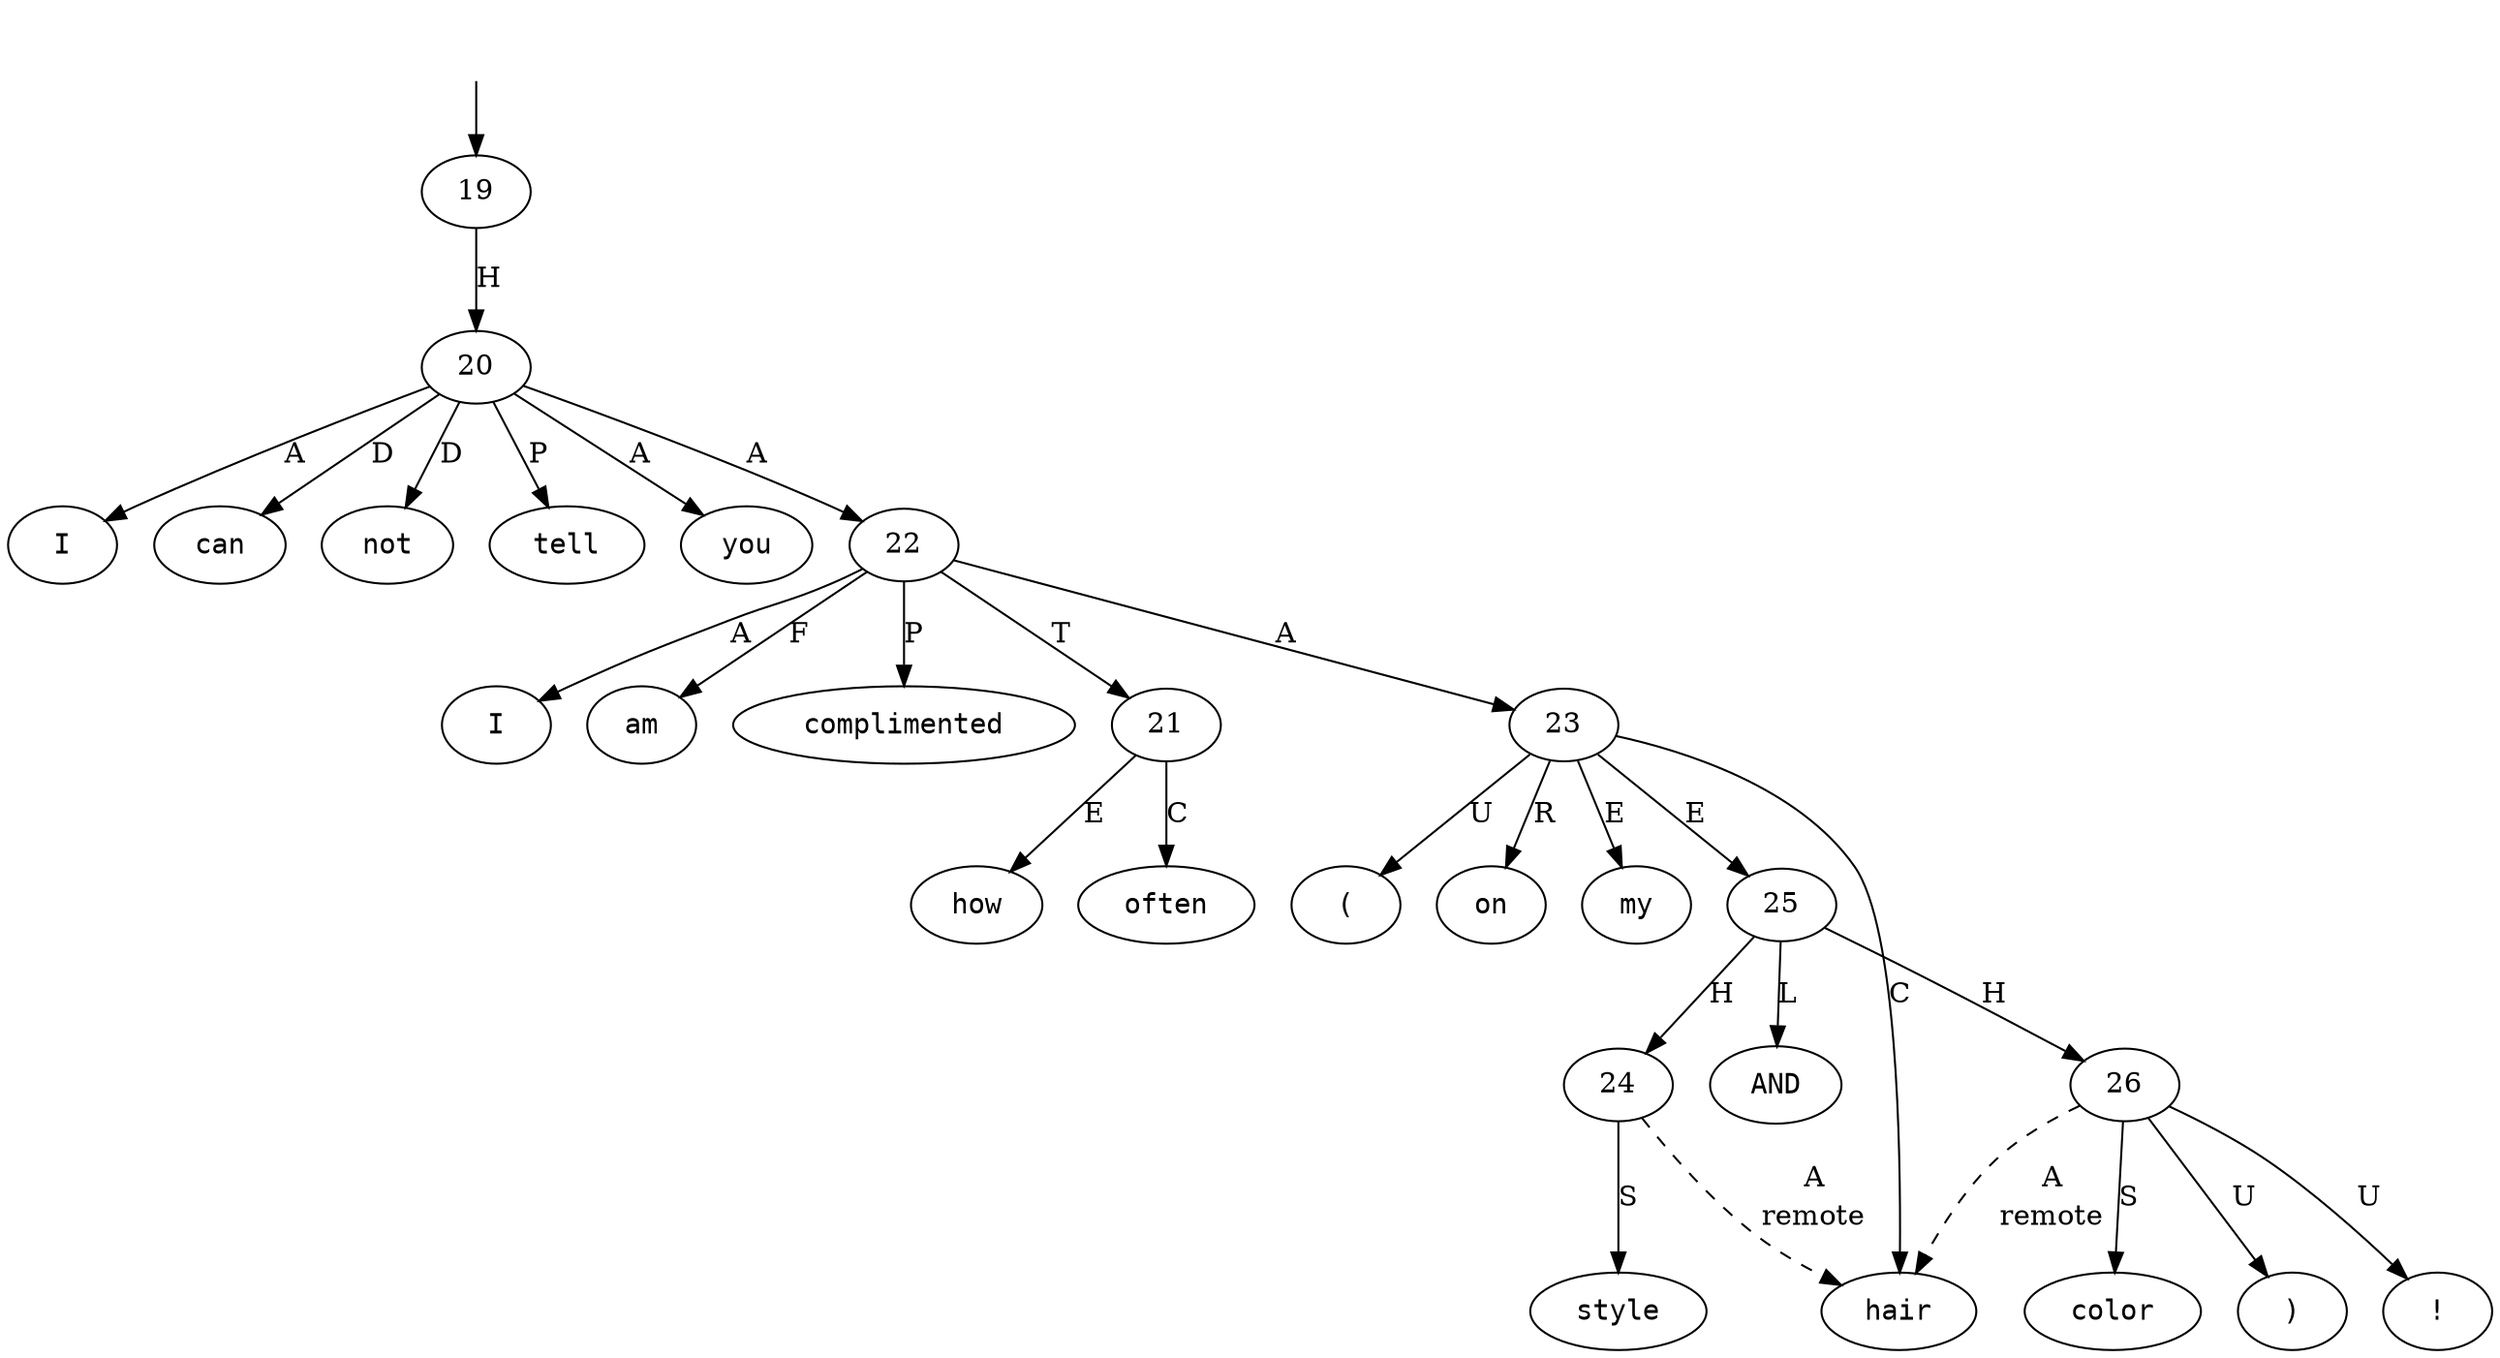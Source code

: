 digraph "156460-0003" {
  top [ style=invis ];
  top -> 19;
  0 [ shape=oval, label=<<table align="center" border="0" cellspacing="0"><tr><td colspan="2"><font face="Courier">I</font></td></tr></table>> ];
  1 [ shape=oval, label=<<table align="center" border="0" cellspacing="0"><tr><td colspan="2"><font face="Courier">can</font></td></tr></table>> ];
  2 [ shape=oval, label=<<table align="center" border="0" cellspacing="0"><tr><td colspan="2"><font face="Courier">not</font></td></tr></table>> ];
  3 [ shape=oval, label=<<table align="center" border="0" cellspacing="0"><tr><td colspan="2"><font face="Courier">tell</font></td></tr></table>> ];
  4 [ shape=oval, label=<<table align="center" border="0" cellspacing="0"><tr><td colspan="2"><font face="Courier">you</font></td></tr></table>> ];
  5 [ shape=oval, label=<<table align="center" border="0" cellspacing="0"><tr><td colspan="2"><font face="Courier">how</font></td></tr></table>> ];
  6 [ shape=oval, label=<<table align="center" border="0" cellspacing="0"><tr><td colspan="2"><font face="Courier">often</font></td></tr></table>> ];
  7 [ shape=oval, label=<<table align="center" border="0" cellspacing="0"><tr><td colspan="2"><font face="Courier">I</font></td></tr></table>> ];
  8 [ shape=oval, label=<<table align="center" border="0" cellspacing="0"><tr><td colspan="2"><font face="Courier">am</font></td></tr></table>> ];
  9 [ shape=oval, label=<<table align="center" border="0" cellspacing="0"><tr><td colspan="2"><font face="Courier">complimented</font></td></tr></table>> ];
  10 [ shape=oval, label=<<table align="center" border="0" cellspacing="0"><tr><td colspan="2"><font face="Courier">on</font></td></tr></table>> ];
  11 [ shape=oval, label=<<table align="center" border="0" cellspacing="0"><tr><td colspan="2"><font face="Courier">my</font></td></tr></table>> ];
  12 [ shape=oval, label=<<table align="center" border="0" cellspacing="0"><tr><td colspan="2"><font face="Courier">hair</font></td></tr></table>> ];
  13 [ shape=oval, label=<<table align="center" border="0" cellspacing="0"><tr><td colspan="2"><font face="Courier">(</font></td></tr></table>> ];
  14 [ shape=oval, label=<<table align="center" border="0" cellspacing="0"><tr><td colspan="2"><font face="Courier">style</font></td></tr></table>> ];
  15 [ shape=oval, label=<<table align="center" border="0" cellspacing="0"><tr><td colspan="2"><font face="Courier">AND</font></td></tr></table>> ];
  16 [ shape=oval, label=<<table align="center" border="0" cellspacing="0"><tr><td colspan="2"><font face="Courier">color</font></td></tr></table>> ];
  17 [ shape=oval, label=<<table align="center" border="0" cellspacing="0"><tr><td colspan="2"><font face="Courier">)</font></td></tr></table>> ];
  18 [ shape=oval, label=<<table align="center" border="0" cellspacing="0"><tr><td colspan="2"><font face="Courier">!</font></td></tr></table>> ];
  19 -> 20 [ label="H" ];
  20 -> 2 [ label="D" ];
  20 -> 1 [ label="D" ];
  20 -> 4 [ label="A" ];
  20 -> 3 [ label="P" ];
  20 -> 0 [ label="A" ];
  20 -> 22 [ label="A" ];
  21 -> 5 [ label="E" ];
  21 -> 6 [ label="C" ];
  22 -> 21 [ label="T" ];
  22 -> 7 [ label="A" ];
  22 -> 8 [ label="F" ];
  22 -> 23 [ label="A" ];
  22 -> 9 [ label="P" ];
  23 -> 12 [ label="C" ];
  23 -> 25 [ label="E" ];
  23 -> 11 [ label="E" ];
  23 -> 10 [ label="R" ];
  23 -> 13 [ label="U" ];
  24 -> 14 [ label="S" ];
  24 -> 12 [ label=<<table align="center" border="0" cellspacing="0"><tr><td colspan="1">A</td></tr><tr><td>remote</td></tr></table>>, style=dashed ];
  25 -> 24 [ label="H" ];
  25 -> 26 [ label="H" ];
  25 -> 15 [ label="L" ];
  26 -> 17 [ label="U" ];
  26 -> 16 [ label="S" ];
  26 -> 12 [ label=<<table align="center" border="0" cellspacing="0"><tr><td colspan="1">A</td></tr><tr><td>remote</td></tr></table>>, style=dashed ];
  26 -> 18 [ label="U" ];
}


